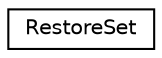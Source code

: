 digraph G
{
  edge [fontname="Helvetica",fontsize="10",labelfontname="Helvetica",labelfontsize="10"];
  node [fontname="Helvetica",fontsize="10",shape=record];
  rankdir=LR;
  Node1 [label="RestoreSet",height=0.2,width=0.4,color="black", fillcolor="white", style="filled",URL="$d1/d14/class_restore_set.html"];
}
